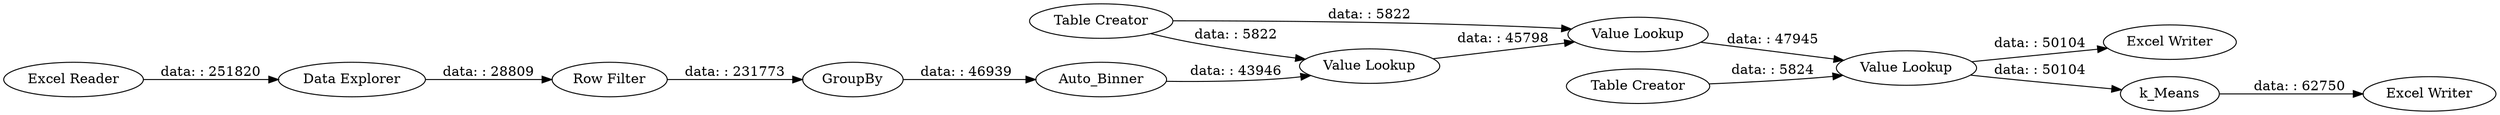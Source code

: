 digraph {
	"-4784391073705292296_11" [label="Value Lookup"]
	"-4784391073705292296_5" [label=Auto_Binner]
	"-4784391073705292296_13" [label="Excel Writer"]
	"-4784391073705292296_6" [label="Table Creator"]
	"-4784391073705292296_4" [label=GroupBy]
	"-4784391073705292296_12" [label="Value Lookup"]
	"-4784391073705292296_1" [label="Excel Reader"]
	"-4784391073705292296_3" [label="Row Filter"]
	"-4784391073705292296_2" [label="Data Explorer"]
	"-4784391073705292296_15" [label="Excel Writer"]
	"-4784391073705292296_14" [label=k_Means]
	"-4784391073705292296_7" [label="Value Lookup"]
	"-4784391073705292296_10" [label="Table Creator"]
	"-4784391073705292296_11" -> "-4784391073705292296_13" [label="data: : 50104"]
	"-4784391073705292296_6" -> "-4784391073705292296_12" [label="data: : 5822"]
	"-4784391073705292296_10" -> "-4784391073705292296_11" [label="data: : 5824"]
	"-4784391073705292296_1" -> "-4784391073705292296_2" [label="data: : 251820"]
	"-4784391073705292296_6" -> "-4784391073705292296_7" [label="data: : 5822"]
	"-4784391073705292296_3" -> "-4784391073705292296_4" [label="data: : 231773"]
	"-4784391073705292296_4" -> "-4784391073705292296_5" [label="data: : 46939"]
	"-4784391073705292296_14" -> "-4784391073705292296_15" [label="data: : 62750"]
	"-4784391073705292296_7" -> "-4784391073705292296_12" [label="data: : 45798"]
	"-4784391073705292296_5" -> "-4784391073705292296_7" [label="data: : 43946"]
	"-4784391073705292296_12" -> "-4784391073705292296_11" [label="data: : 47945"]
	"-4784391073705292296_2" -> "-4784391073705292296_3" [label="data: : 28809"]
	"-4784391073705292296_11" -> "-4784391073705292296_14" [label="data: : 50104"]
	rankdir=LR
}
